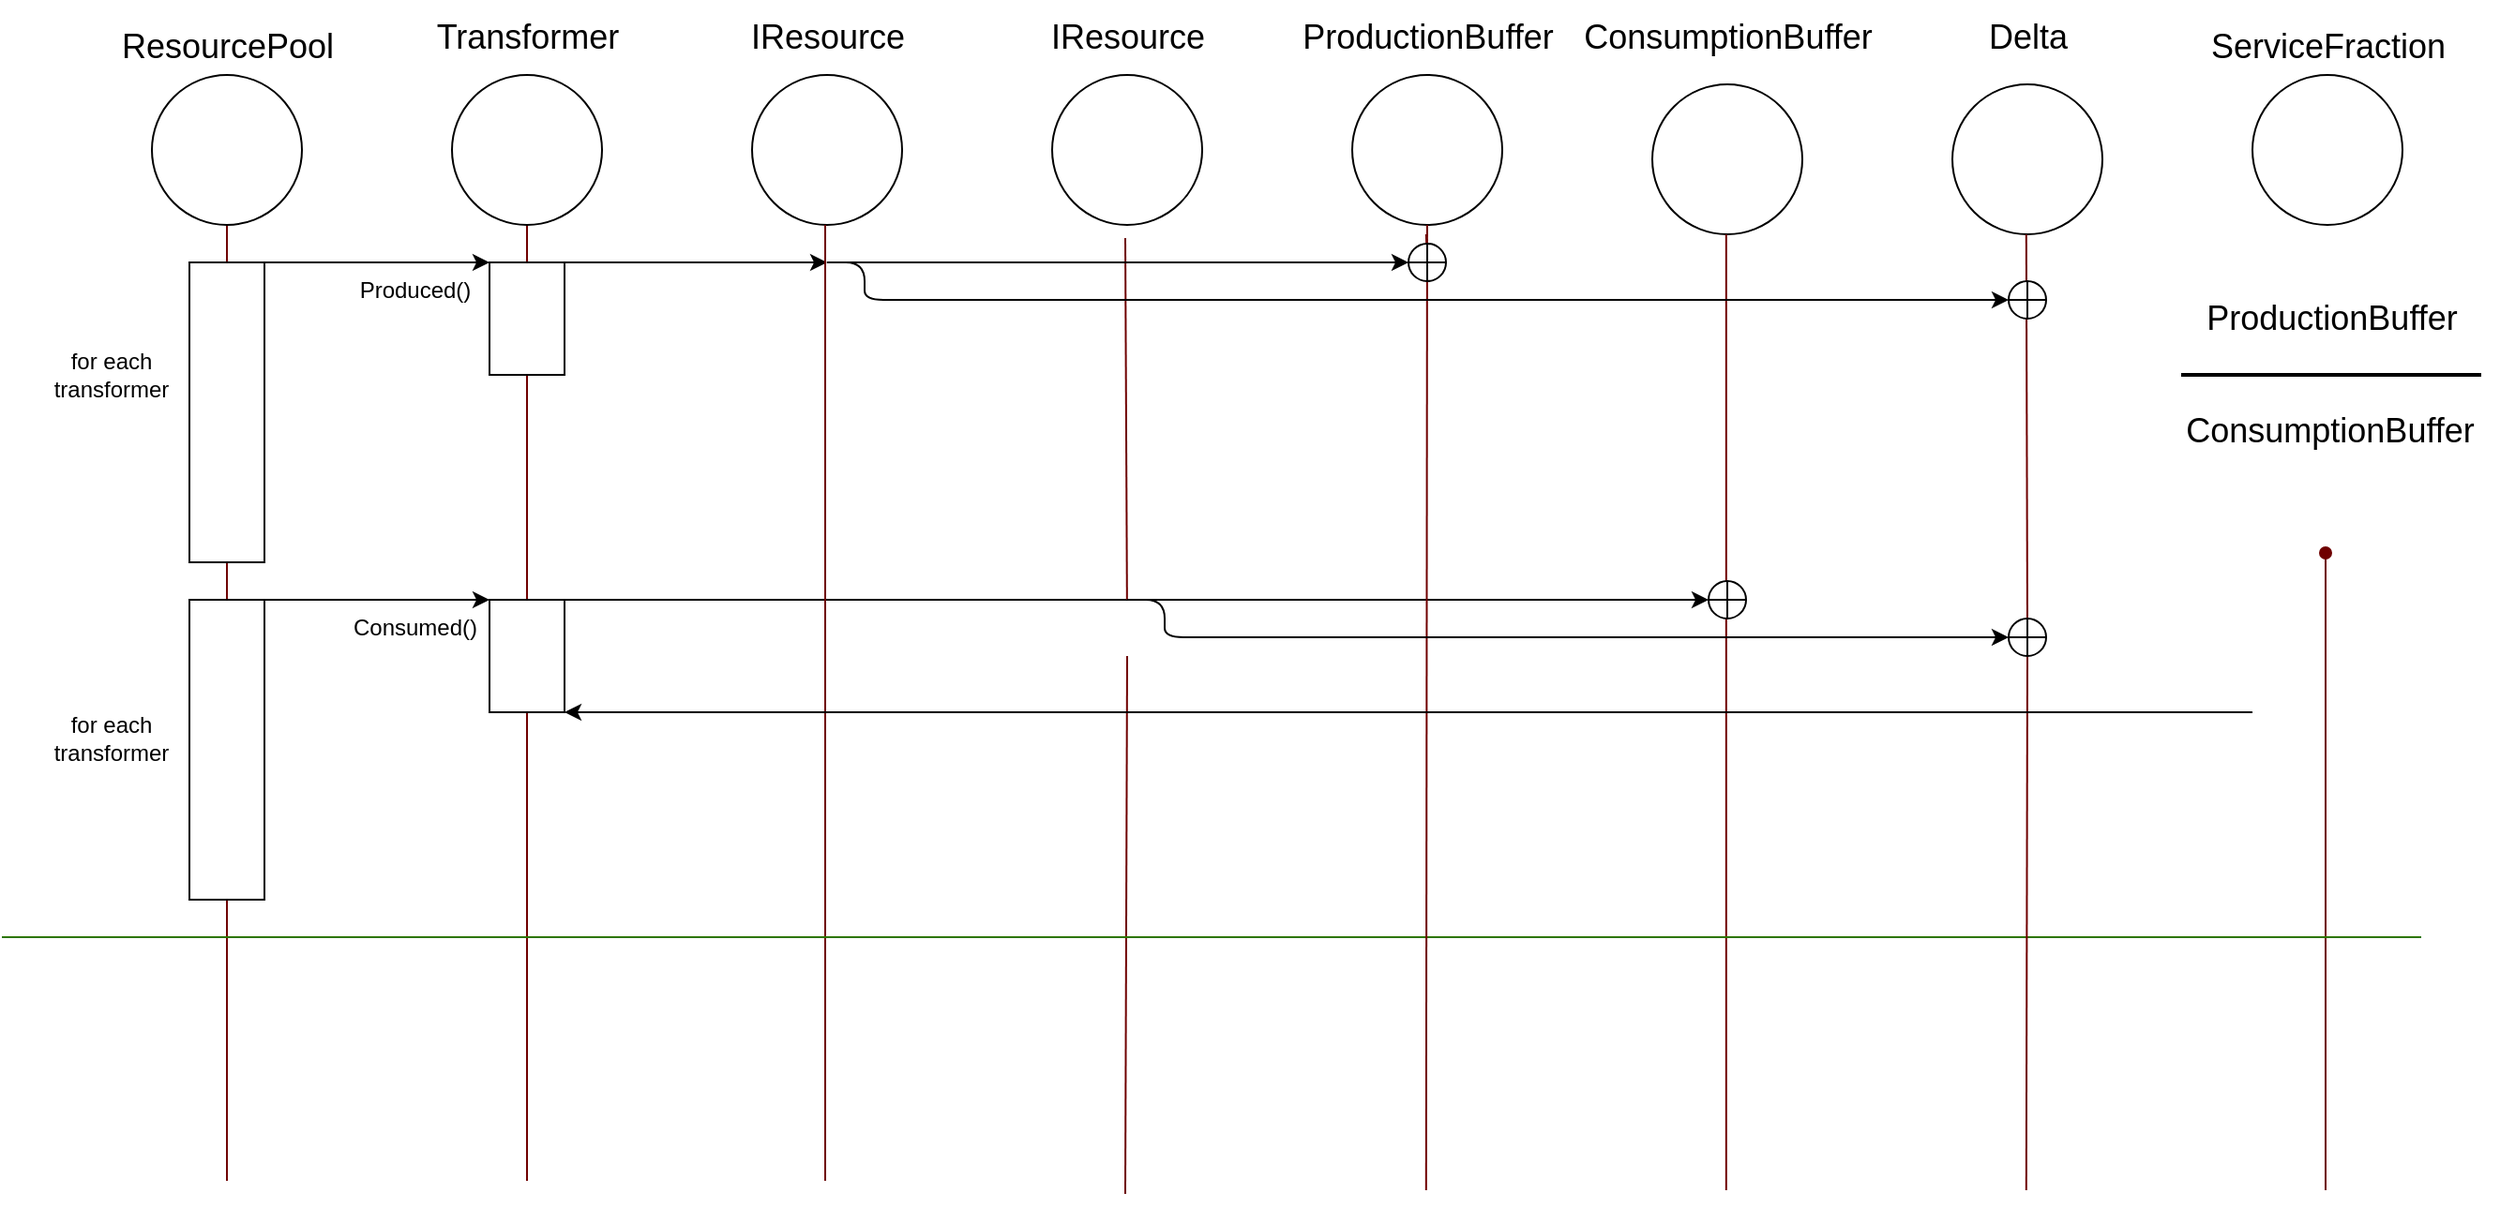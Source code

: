 <mxfile>
    <diagram id="XzvL14MpV3o9M-MEGPuH" name="sequence">
        <mxGraphModel dx="1631" dy="848" grid="1" gridSize="10" guides="1" tooltips="1" connect="1" arrows="1" fold="1" page="1" pageScale="1" pageWidth="827" pageHeight="1169" math="0" shadow="0">
            <root>
                <mxCell id="0"/>
                <mxCell id="1" parent="0"/>
                <mxCell id="95" value="" style="endArrow=none;html=1;strokeWidth=1;entryX=0.5;entryY=1;entryDx=0;entryDy=0;startArrow=none;fillColor=#a20025;strokeColor=#6F0000;" parent="1" source="134" target="96" edge="1">
                    <mxGeometry width="50" height="50" relative="1" as="geometry">
                        <mxPoint x="120" y="650" as="sourcePoint"/>
                        <mxPoint x="120" y="90" as="targetPoint"/>
                    </mxGeometry>
                </mxCell>
                <mxCell id="96" value="" style="ellipse;whiteSpace=wrap;html=1;aspect=fixed;" parent="1" vertex="1">
                    <mxGeometry x="80" y="60" width="80" height="80" as="geometry"/>
                </mxCell>
                <mxCell id="97" value="" style="endArrow=none;html=1;strokeWidth=1;entryX=0.5;entryY=1;entryDx=0;entryDy=0;fillColor=#a20025;strokeColor=#6F0000;" parent="1" target="98" edge="1">
                    <mxGeometry width="50" height="50" relative="1" as="geometry">
                        <mxPoint x="280" y="650" as="sourcePoint"/>
                        <mxPoint x="240" y="90" as="targetPoint"/>
                    </mxGeometry>
                </mxCell>
                <mxCell id="98" value="" style="ellipse;whiteSpace=wrap;html=1;aspect=fixed;" parent="1" vertex="1">
                    <mxGeometry x="240" y="60" width="80" height="80" as="geometry"/>
                </mxCell>
                <mxCell id="99" value="&lt;font style=&quot;font-size: 18px;&quot;&gt;ResourcePool&lt;/font&gt;" style="text;html=1;align=center;verticalAlign=middle;resizable=0;points=[];autosize=1;strokeColor=none;fillColor=none;" parent="1" vertex="1">
                    <mxGeometry x="65" y="25" width="110" height="40" as="geometry"/>
                </mxCell>
                <mxCell id="100" value="&lt;font style=&quot;font-size: 18px;&quot;&gt;Transformer&lt;/font&gt;" style="text;html=1;align=center;verticalAlign=middle;resizable=0;points=[];autosize=1;strokeColor=none;fillColor=none;" parent="1" vertex="1">
                    <mxGeometry x="220" y="20" width="120" height="40" as="geometry"/>
                </mxCell>
                <mxCell id="101" value="" style="rounded=0;whiteSpace=wrap;html=1;fontSize=18;" parent="1" vertex="1">
                    <mxGeometry x="100" y="160" width="40" height="160" as="geometry"/>
                </mxCell>
                <mxCell id="154" style="edgeStyle=none;comic=0;jumpStyle=none;html=1;exitX=1;exitY=0;exitDx=0;exitDy=0;shadow=0;strokeColor=default;fontSize=12;startArrow=none;startFill=0;endArrow=classic;endFill=1;sourcePerimeterSpacing=6;" parent="1" source="102" edge="1">
                    <mxGeometry relative="1" as="geometry">
                        <mxPoint x="440" y="160" as="targetPoint"/>
                    </mxGeometry>
                </mxCell>
                <mxCell id="102" value="" style="rounded=0;whiteSpace=wrap;html=1;fontSize=18;" parent="1" vertex="1">
                    <mxGeometry x="260" y="160" width="40" height="60" as="geometry"/>
                </mxCell>
                <mxCell id="103" value="" style="endArrow=classic;html=1;fontSize=18;exitX=1;exitY=0;exitDx=0;exitDy=0;entryX=0;entryY=0;entryDx=0;entryDy=0;" parent="1" source="101" target="102" edge="1">
                    <mxGeometry width="50" height="50" relative="1" as="geometry">
                        <mxPoint x="190" y="250" as="sourcePoint"/>
                        <mxPoint x="240" y="200" as="targetPoint"/>
                    </mxGeometry>
                </mxCell>
                <mxCell id="106" value="" style="ellipse;whiteSpace=wrap;html=1;aspect=fixed;" parent="1" vertex="1">
                    <mxGeometry x="720" y="60" width="80" height="80" as="geometry"/>
                </mxCell>
                <mxCell id="107" value="&lt;font style=&quot;font-size: 18px;&quot;&gt;ProductionBuffer&lt;/font&gt;" style="text;html=1;align=center;verticalAlign=middle;resizable=0;points=[];autosize=1;strokeColor=none;fillColor=none;" parent="1" vertex="1">
                    <mxGeometry x="680" y="20" width="160" height="40" as="geometry"/>
                </mxCell>
                <mxCell id="108" value="" style="ellipse;whiteSpace=wrap;html=1;aspect=fixed;" parent="1" vertex="1">
                    <mxGeometry x="1040" y="65" width="80" height="80" as="geometry"/>
                </mxCell>
                <mxCell id="109" value="&lt;span style=&quot;font-size: 18px;&quot;&gt;Delta&lt;/span&gt;" style="text;html=1;align=center;verticalAlign=middle;resizable=0;points=[];autosize=1;strokeColor=none;fillColor=none;" parent="1" vertex="1">
                    <mxGeometry x="1045" y="20" width="70" height="40" as="geometry"/>
                </mxCell>
                <mxCell id="111" value="" style="ellipse;whiteSpace=wrap;html=1;aspect=fixed;" parent="1" vertex="1">
                    <mxGeometry x="880" y="65" width="80" height="80" as="geometry"/>
                </mxCell>
                <mxCell id="112" value="" style="endArrow=none;html=1;strokeWidth=1;entryX=0.5;entryY=1;entryDx=0;entryDy=0;jumpStyle=none;strokeColor=#6F0000;shadow=0;backgroundOutline=0;enumerate=0;comic=0;fillColor=#a20025;startArrow=none;" parent="1" edge="1" source="168">
                    <mxGeometry width="50" height="50" relative="1" as="geometry">
                        <mxPoint x="759.41" y="655" as="sourcePoint"/>
                        <mxPoint x="759.41" y="145.0" as="targetPoint"/>
                    </mxGeometry>
                </mxCell>
                <mxCell id="113" value="" style="endArrow=none;html=1;strokeWidth=1;entryX=0.5;entryY=1;entryDx=0;entryDy=0;jumpStyle=none;strokeColor=#6F0000;shadow=0;backgroundOutline=0;enumerate=0;comic=0;fillColor=#a20025;" parent="1" edge="1">
                    <mxGeometry width="50" height="50" relative="1" as="geometry">
                        <mxPoint x="919.41" y="655" as="sourcePoint"/>
                        <mxPoint x="919.41" y="145.0" as="targetPoint"/>
                    </mxGeometry>
                </mxCell>
                <mxCell id="114" value="" style="endArrow=none;html=1;strokeWidth=1;entryX=0.5;entryY=1;entryDx=0;entryDy=0;jumpStyle=none;strokeColor=#6F0000;shadow=0;backgroundOutline=0;enumerate=0;comic=0;fillColor=#a20025;startArrow=none;" parent="1" edge="1" source="175">
                    <mxGeometry width="50" height="50" relative="1" as="geometry">
                        <mxPoint x="1079.41" y="655" as="sourcePoint"/>
                        <mxPoint x="1079.41" y="145.0" as="targetPoint"/>
                    </mxGeometry>
                </mxCell>
                <mxCell id="123" value="" style="ellipse;whiteSpace=wrap;html=1;aspect=fixed;" parent="1" vertex="1">
                    <mxGeometry x="1200" y="60" width="80" height="80" as="geometry"/>
                </mxCell>
                <mxCell id="124" value="&lt;span style=&quot;font-size: 18px;&quot;&gt;ServiceFraction&lt;/span&gt;" style="text;html=1;align=center;verticalAlign=middle;resizable=0;points=[];autosize=1;strokeColor=none;fillColor=none;" parent="1" vertex="1">
                    <mxGeometry x="1165" y="25" width="150" height="40" as="geometry"/>
                </mxCell>
                <mxCell id="125" value="" style="endArrow=oval;html=1;strokeWidth=1;sourcePerimeterSpacing=6;startArrow=none;startFill=0;endFill=1;jumpStyle=none;strokeColor=#6F0000;shadow=0;backgroundOutline=0;enumerate=0;comic=0;fillColor=#a20025;" parent="1" edge="1">
                    <mxGeometry width="50" height="50" relative="1" as="geometry">
                        <mxPoint x="1239" y="655" as="sourcePoint"/>
                        <mxPoint x="1239" y="315" as="targetPoint"/>
                    </mxGeometry>
                </mxCell>
                <mxCell id="135" value="" style="endArrow=none;html=1;strokeWidth=1;entryX=0.5;entryY=1;entryDx=0;entryDy=0;fillColor=#a20025;strokeColor=#6F0000;" parent="1" target="134" edge="1">
                    <mxGeometry width="50" height="50" relative="1" as="geometry">
                        <mxPoint x="120" y="650" as="sourcePoint"/>
                        <mxPoint x="120" y="140.0" as="targetPoint"/>
                    </mxGeometry>
                </mxCell>
                <mxCell id="134" value="" style="rounded=0;whiteSpace=wrap;html=1;fontSize=18;" parent="1" vertex="1">
                    <mxGeometry x="100" y="340" width="40" height="160" as="geometry"/>
                </mxCell>
                <mxCell id="136" value="for each&lt;br style=&quot;font-size: 12px;&quot;&gt;transformer" style="edgeLabel;html=1;align=center;verticalAlign=middle;resizable=0;points=[];fontSize=12;labelBackgroundColor=none;" parent="1" vertex="1" connectable="0">
                    <mxGeometry x="49.996" y="420" as="geometry">
                        <mxPoint x="8" y="-6" as="offset"/>
                    </mxGeometry>
                </mxCell>
                <mxCell id="159" style="edgeStyle=none;comic=0;sketch=0;jumpStyle=none;html=1;exitX=1;exitY=0;exitDx=0;exitDy=0;shadow=0;strokeColor=default;fontSize=12;startArrow=none;startFill=0;endArrow=classic;endFill=1;sourcePerimeterSpacing=6;entryX=0;entryY=0.5;entryDx=0;entryDy=0;entryPerimeter=0;" parent="1" source="137" target="174" edge="1">
                    <mxGeometry relative="1" as="geometry">
                        <mxPoint x="900" y="340" as="targetPoint"/>
                    </mxGeometry>
                </mxCell>
                <mxCell id="137" value="" style="rounded=0;whiteSpace=wrap;html=1;fontSize=18;" parent="1" vertex="1">
                    <mxGeometry x="260" y="340" width="40" height="60" as="geometry"/>
                </mxCell>
                <mxCell id="139" value="" style="endArrow=classic;html=1;fontSize=18;exitX=1;exitY=0;exitDx=0;exitDy=0;entryX=0;entryY=0;entryDx=0;entryDy=0;" parent="1" edge="1">
                    <mxGeometry width="50" height="50" relative="1" as="geometry">
                        <mxPoint x="140" y="340" as="sourcePoint"/>
                        <mxPoint x="260" y="340" as="targetPoint"/>
                    </mxGeometry>
                </mxCell>
                <mxCell id="144" value="" style="ellipse;whiteSpace=wrap;html=1;aspect=fixed;" parent="1" vertex="1">
                    <mxGeometry x="400" y="60" width="80" height="80" as="geometry"/>
                </mxCell>
                <mxCell id="145" value="" style="ellipse;whiteSpace=wrap;html=1;aspect=fixed;" parent="1" vertex="1">
                    <mxGeometry x="560" y="60" width="80" height="80" as="geometry"/>
                </mxCell>
                <mxCell id="146" value="&lt;span style=&quot;font-size: 18px;&quot;&gt;IResource&lt;/span&gt;" style="text;html=1;align=center;verticalAlign=middle;resizable=0;points=[];autosize=1;strokeColor=none;fillColor=none;" parent="1" vertex="1">
                    <mxGeometry x="535" y="20" width="130" height="40" as="geometry"/>
                </mxCell>
                <mxCell id="147" value="&lt;font style=&quot;font-size: 18px;&quot;&gt;IResource&lt;/font&gt;" style="text;html=1;align=center;verticalAlign=middle;resizable=0;points=[];autosize=1;strokeColor=none;fillColor=none;" parent="1" vertex="1">
                    <mxGeometry x="385" y="20" width="110" height="40" as="geometry"/>
                </mxCell>
                <mxCell id="148" value="" style="endArrow=none;html=1;strokeWidth=1;entryX=0.5;entryY=1;entryDx=0;entryDy=0;fillColor=#a20025;strokeColor=#6F0000;" parent="1" edge="1">
                    <mxGeometry width="50" height="50" relative="1" as="geometry">
                        <mxPoint x="439" y="650" as="sourcePoint"/>
                        <mxPoint x="439" y="140" as="targetPoint"/>
                    </mxGeometry>
                </mxCell>
                <mxCell id="149" value="" style="endArrow=none;html=1;strokeWidth=1;entryX=0.5;entryY=1;entryDx=0;entryDy=0;startArrow=none;fillColor=#a20025;strokeColor=#6F0000;" parent="1" edge="1">
                    <mxGeometry width="50" height="50" relative="1" as="geometry">
                        <mxPoint x="599.928" y="340" as="sourcePoint"/>
                        <mxPoint x="599" y="147" as="targetPoint"/>
                    </mxGeometry>
                </mxCell>
                <mxCell id="150" style="edgeStyle=none;html=1;fontSize=12;entryX=0;entryY=0.5;entryDx=0;entryDy=0;entryPerimeter=0;" parent="1" edge="1" target="168">
                    <mxGeometry relative="1" as="geometry">
                        <mxPoint x="710" y="160" as="targetPoint"/>
                        <mxPoint x="440" y="160" as="sourcePoint"/>
                    </mxGeometry>
                </mxCell>
                <mxCell id="157" value="" style="endArrow=none;html=1;strokeWidth=1;entryX=0.5;entryY=1;entryDx=0;entryDy=0;fillColor=#a20025;strokeColor=#6F0000;" parent="1" edge="1">
                    <mxGeometry width="50" height="50" relative="1" as="geometry">
                        <mxPoint x="599" y="657" as="sourcePoint"/>
                        <mxPoint x="600" y="370" as="targetPoint"/>
                    </mxGeometry>
                </mxCell>
                <mxCell id="162" value="for each&lt;br style=&quot;font-size: 12px;&quot;&gt;transformer" style="edgeLabel;html=1;align=center;verticalAlign=middle;resizable=0;points=[];fontSize=12;labelBackgroundColor=none;" parent="1" vertex="1" connectable="0">
                    <mxGeometry x="79.996" y="440" as="geometry">
                        <mxPoint x="-22" y="-220" as="offset"/>
                    </mxGeometry>
                </mxCell>
                <mxCell id="163" value="" style="endArrow=none;html=1;strokeWidth=1;fillColor=#60a917;strokeColor=#2D7600;" parent="1" edge="1">
                    <mxGeometry width="50" height="50" relative="1" as="geometry">
                        <mxPoint y="520" as="sourcePoint"/>
                        <mxPoint x="1290" y="520" as="targetPoint"/>
                    </mxGeometry>
                </mxCell>
                <mxCell id="165" value="Produced()" style="text;html=1;align=center;verticalAlign=middle;resizable=0;points=[];autosize=1;strokeColor=none;fillColor=none;" vertex="1" parent="1">
                    <mxGeometry x="180" y="160" width="80" height="30" as="geometry"/>
                </mxCell>
                <mxCell id="166" value="Consumed()" style="text;html=1;align=center;verticalAlign=middle;resizable=0;points=[];autosize=1;strokeColor=none;fillColor=none;" vertex="1" parent="1">
                    <mxGeometry x="175" y="340" width="90" height="30" as="geometry"/>
                </mxCell>
                <mxCell id="167" value="&lt;font style=&quot;font-size: 18px;&quot;&gt;ConsumptionBuffer&lt;/font&gt;" style="text;html=1;align=center;verticalAlign=middle;resizable=0;points=[];autosize=1;strokeColor=none;fillColor=none;" vertex="1" parent="1">
                    <mxGeometry x="830" y="20" width="180" height="40" as="geometry"/>
                </mxCell>
                <mxCell id="170" value="" style="endArrow=none;html=1;strokeWidth=1;jumpStyle=none;strokeColor=#6F0000;shadow=0;backgroundOutline=0;enumerate=0;comic=0;fillColor=#a20025;" edge="1" parent="1" target="106">
                    <mxGeometry width="50" height="50" relative="1" as="geometry">
                        <mxPoint x="759.41" y="655" as="sourcePoint"/>
                        <mxPoint x="759.41" y="145.0" as="targetPoint"/>
                    </mxGeometry>
                </mxCell>
                <mxCell id="168" value="" style="verticalLabelPosition=bottom;verticalAlign=top;html=1;shape=mxgraph.flowchart.summing_function;" vertex="1" parent="1">
                    <mxGeometry x="750" y="150" width="20" height="20" as="geometry"/>
                </mxCell>
                <mxCell id="172" value="" style="verticalLabelPosition=bottom;verticalAlign=top;html=1;shape=mxgraph.flowchart.summing_function;" vertex="1" parent="1">
                    <mxGeometry x="1070" y="170" width="20" height="20" as="geometry"/>
                </mxCell>
                <mxCell id="173" style="edgeStyle=orthogonalEdgeStyle;html=1;fontSize=12;entryX=0;entryY=0.5;entryDx=0;entryDy=0;entryPerimeter=0;" edge="1" parent="1" target="172">
                    <mxGeometry relative="1" as="geometry">
                        <mxPoint x="760" y="170" as="targetPoint"/>
                        <mxPoint x="440" y="160" as="sourcePoint"/>
                        <Array as="points">
                            <mxPoint x="460" y="160"/>
                            <mxPoint x="460" y="180"/>
                        </Array>
                    </mxGeometry>
                </mxCell>
                <mxCell id="174" value="" style="verticalLabelPosition=bottom;verticalAlign=top;html=1;shape=mxgraph.flowchart.summing_function;" vertex="1" parent="1">
                    <mxGeometry x="910" y="330" width="20" height="20" as="geometry"/>
                </mxCell>
                <mxCell id="176" value="" style="endArrow=none;html=1;strokeWidth=1;entryX=0.5;entryY=1;entryDx=0;entryDy=0;jumpStyle=none;strokeColor=#6F0000;shadow=0;backgroundOutline=0;enumerate=0;comic=0;fillColor=#a20025;" edge="1" parent="1" target="175">
                    <mxGeometry width="50" height="50" relative="1" as="geometry">
                        <mxPoint x="1079.41" y="655" as="sourcePoint"/>
                        <mxPoint x="1079.41" y="145.0" as="targetPoint"/>
                    </mxGeometry>
                </mxCell>
                <mxCell id="175" value="" style="verticalLabelPosition=bottom;verticalAlign=top;html=1;shape=mxgraph.flowchart.summing_function;" vertex="1" parent="1">
                    <mxGeometry x="1070" y="350" width="20" height="20" as="geometry"/>
                </mxCell>
                <mxCell id="177" style="edgeStyle=orthogonalEdgeStyle;html=1;fontSize=12;entryX=0;entryY=0.5;entryDx=0;entryDy=0;entryPerimeter=0;" edge="1" parent="1">
                    <mxGeometry relative="1" as="geometry">
                        <mxPoint x="1070" y="360" as="targetPoint"/>
                        <mxPoint x="600" y="340" as="sourcePoint"/>
                        <Array as="points">
                            <mxPoint x="620" y="340"/>
                            <mxPoint x="620" y="360"/>
                        </Array>
                    </mxGeometry>
                </mxCell>
                <mxCell id="178" value="&lt;font style=&quot;font-size: 18px;&quot;&gt;ProductionBuffer&lt;/font&gt;" style="text;html=1;align=center;verticalAlign=middle;resizable=0;points=[];autosize=1;strokeColor=none;fillColor=none;" vertex="1" parent="1">
                    <mxGeometry x="1162" y="170" width="160" height="40" as="geometry"/>
                </mxCell>
                <mxCell id="179" value="&lt;font style=&quot;font-size: 18px;&quot;&gt;ConsumptionBuffer&lt;/font&gt;" style="text;html=1;align=center;verticalAlign=middle;resizable=0;points=[];autosize=1;strokeColor=none;fillColor=none;" vertex="1" parent="1">
                    <mxGeometry x="1151" y="230" width="180" height="40" as="geometry"/>
                </mxCell>
                <mxCell id="180" value="" style="line;strokeWidth=2;html=1;" vertex="1" parent="1">
                    <mxGeometry x="1162" y="215" width="160" height="10" as="geometry"/>
                </mxCell>
                <mxCell id="181" style="edgeStyle=orthogonalEdgeStyle;html=1;fontSize=12;entryX=1;entryY=1;entryDx=0;entryDy=0;" edge="1" parent="1" target="137">
                    <mxGeometry relative="1" as="geometry">
                        <mxPoint x="320" y="400" as="targetPoint"/>
                        <mxPoint x="1200" y="400" as="sourcePoint"/>
                        <Array as="points">
                            <mxPoint x="1100" y="400"/>
                        </Array>
                    </mxGeometry>
                </mxCell>
            </root>
        </mxGraphModel>
    </diagram>
</mxfile>